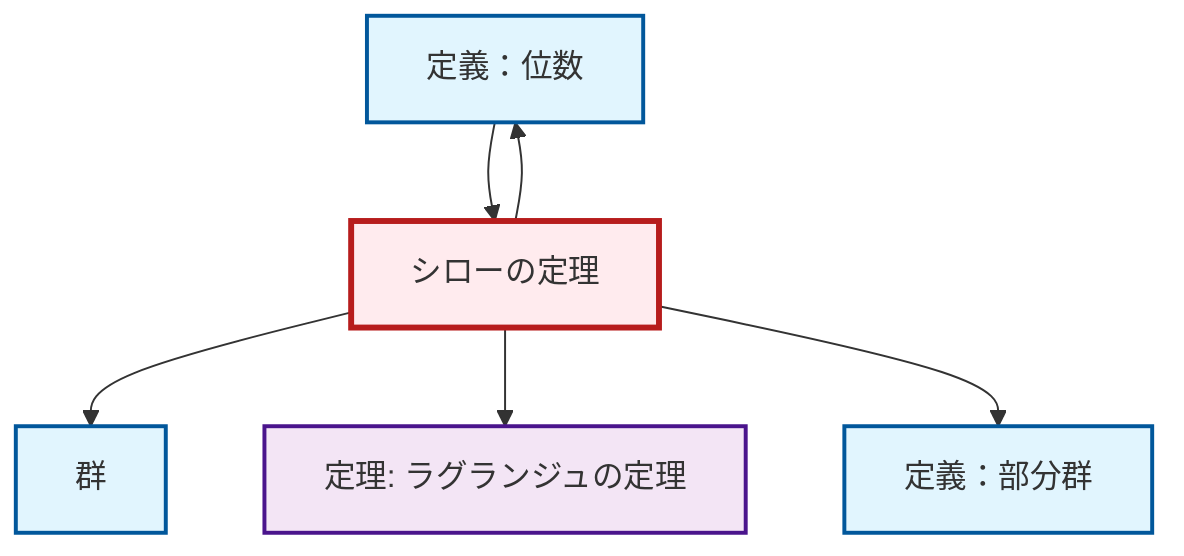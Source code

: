 graph TD
    classDef definition fill:#e1f5fe,stroke:#01579b,stroke-width:2px
    classDef theorem fill:#f3e5f5,stroke:#4a148c,stroke-width:2px
    classDef axiom fill:#fff3e0,stroke:#e65100,stroke-width:2px
    classDef example fill:#e8f5e9,stroke:#1b5e20,stroke-width:2px
    classDef current fill:#ffebee,stroke:#b71c1c,stroke-width:3px
    thm-lagrange["定理: ラグランジュの定理"]:::theorem
    def-order["定義：位数"]:::definition
    def-subgroup["定義：部分群"]:::definition
    thm-sylow["シローの定理"]:::theorem
    def-group["群"]:::definition
    thm-sylow --> def-order
    thm-sylow --> def-group
    thm-sylow --> thm-lagrange
    thm-sylow --> def-subgroup
    def-order --> thm-sylow
    class thm-sylow current